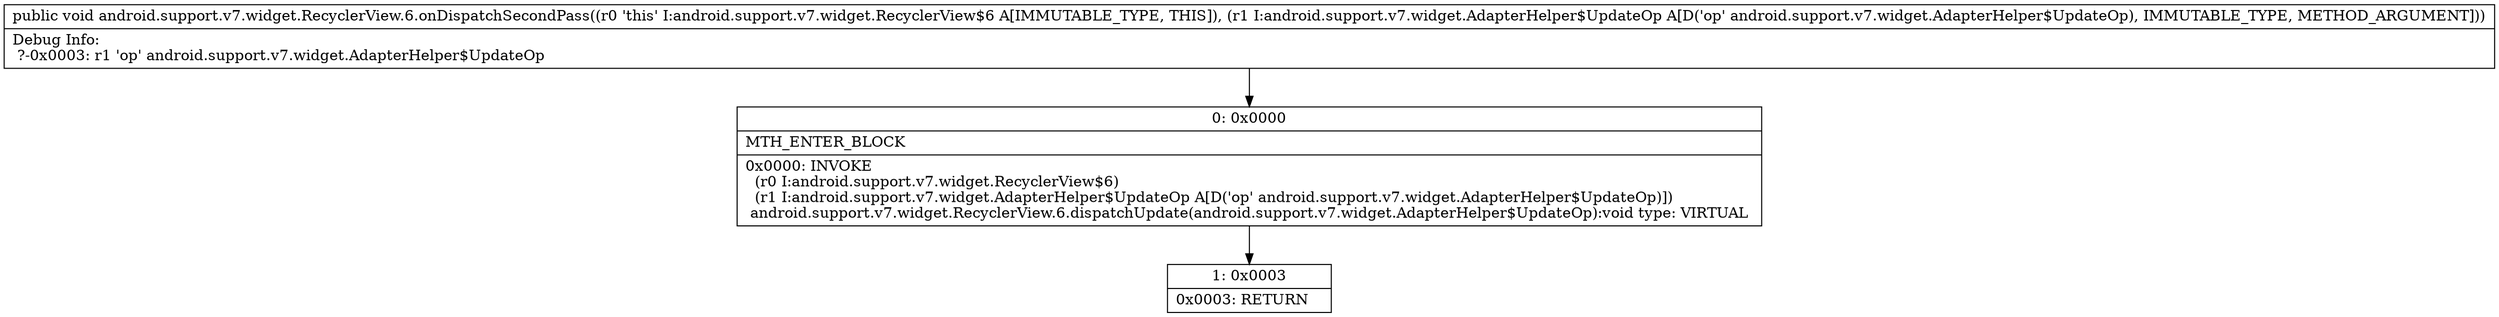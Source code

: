 digraph "CFG forandroid.support.v7.widget.RecyclerView.6.onDispatchSecondPass(Landroid\/support\/v7\/widget\/AdapterHelper$UpdateOp;)V" {
Node_0 [shape=record,label="{0\:\ 0x0000|MTH_ENTER_BLOCK\l|0x0000: INVOKE  \l  (r0 I:android.support.v7.widget.RecyclerView$6)\l  (r1 I:android.support.v7.widget.AdapterHelper$UpdateOp A[D('op' android.support.v7.widget.AdapterHelper$UpdateOp)])\l android.support.v7.widget.RecyclerView.6.dispatchUpdate(android.support.v7.widget.AdapterHelper$UpdateOp):void type: VIRTUAL \l}"];
Node_1 [shape=record,label="{1\:\ 0x0003|0x0003: RETURN   \l}"];
MethodNode[shape=record,label="{public void android.support.v7.widget.RecyclerView.6.onDispatchSecondPass((r0 'this' I:android.support.v7.widget.RecyclerView$6 A[IMMUTABLE_TYPE, THIS]), (r1 I:android.support.v7.widget.AdapterHelper$UpdateOp A[D('op' android.support.v7.widget.AdapterHelper$UpdateOp), IMMUTABLE_TYPE, METHOD_ARGUMENT]))  | Debug Info:\l  ?\-0x0003: r1 'op' android.support.v7.widget.AdapterHelper$UpdateOp\l}"];
MethodNode -> Node_0;
Node_0 -> Node_1;
}

